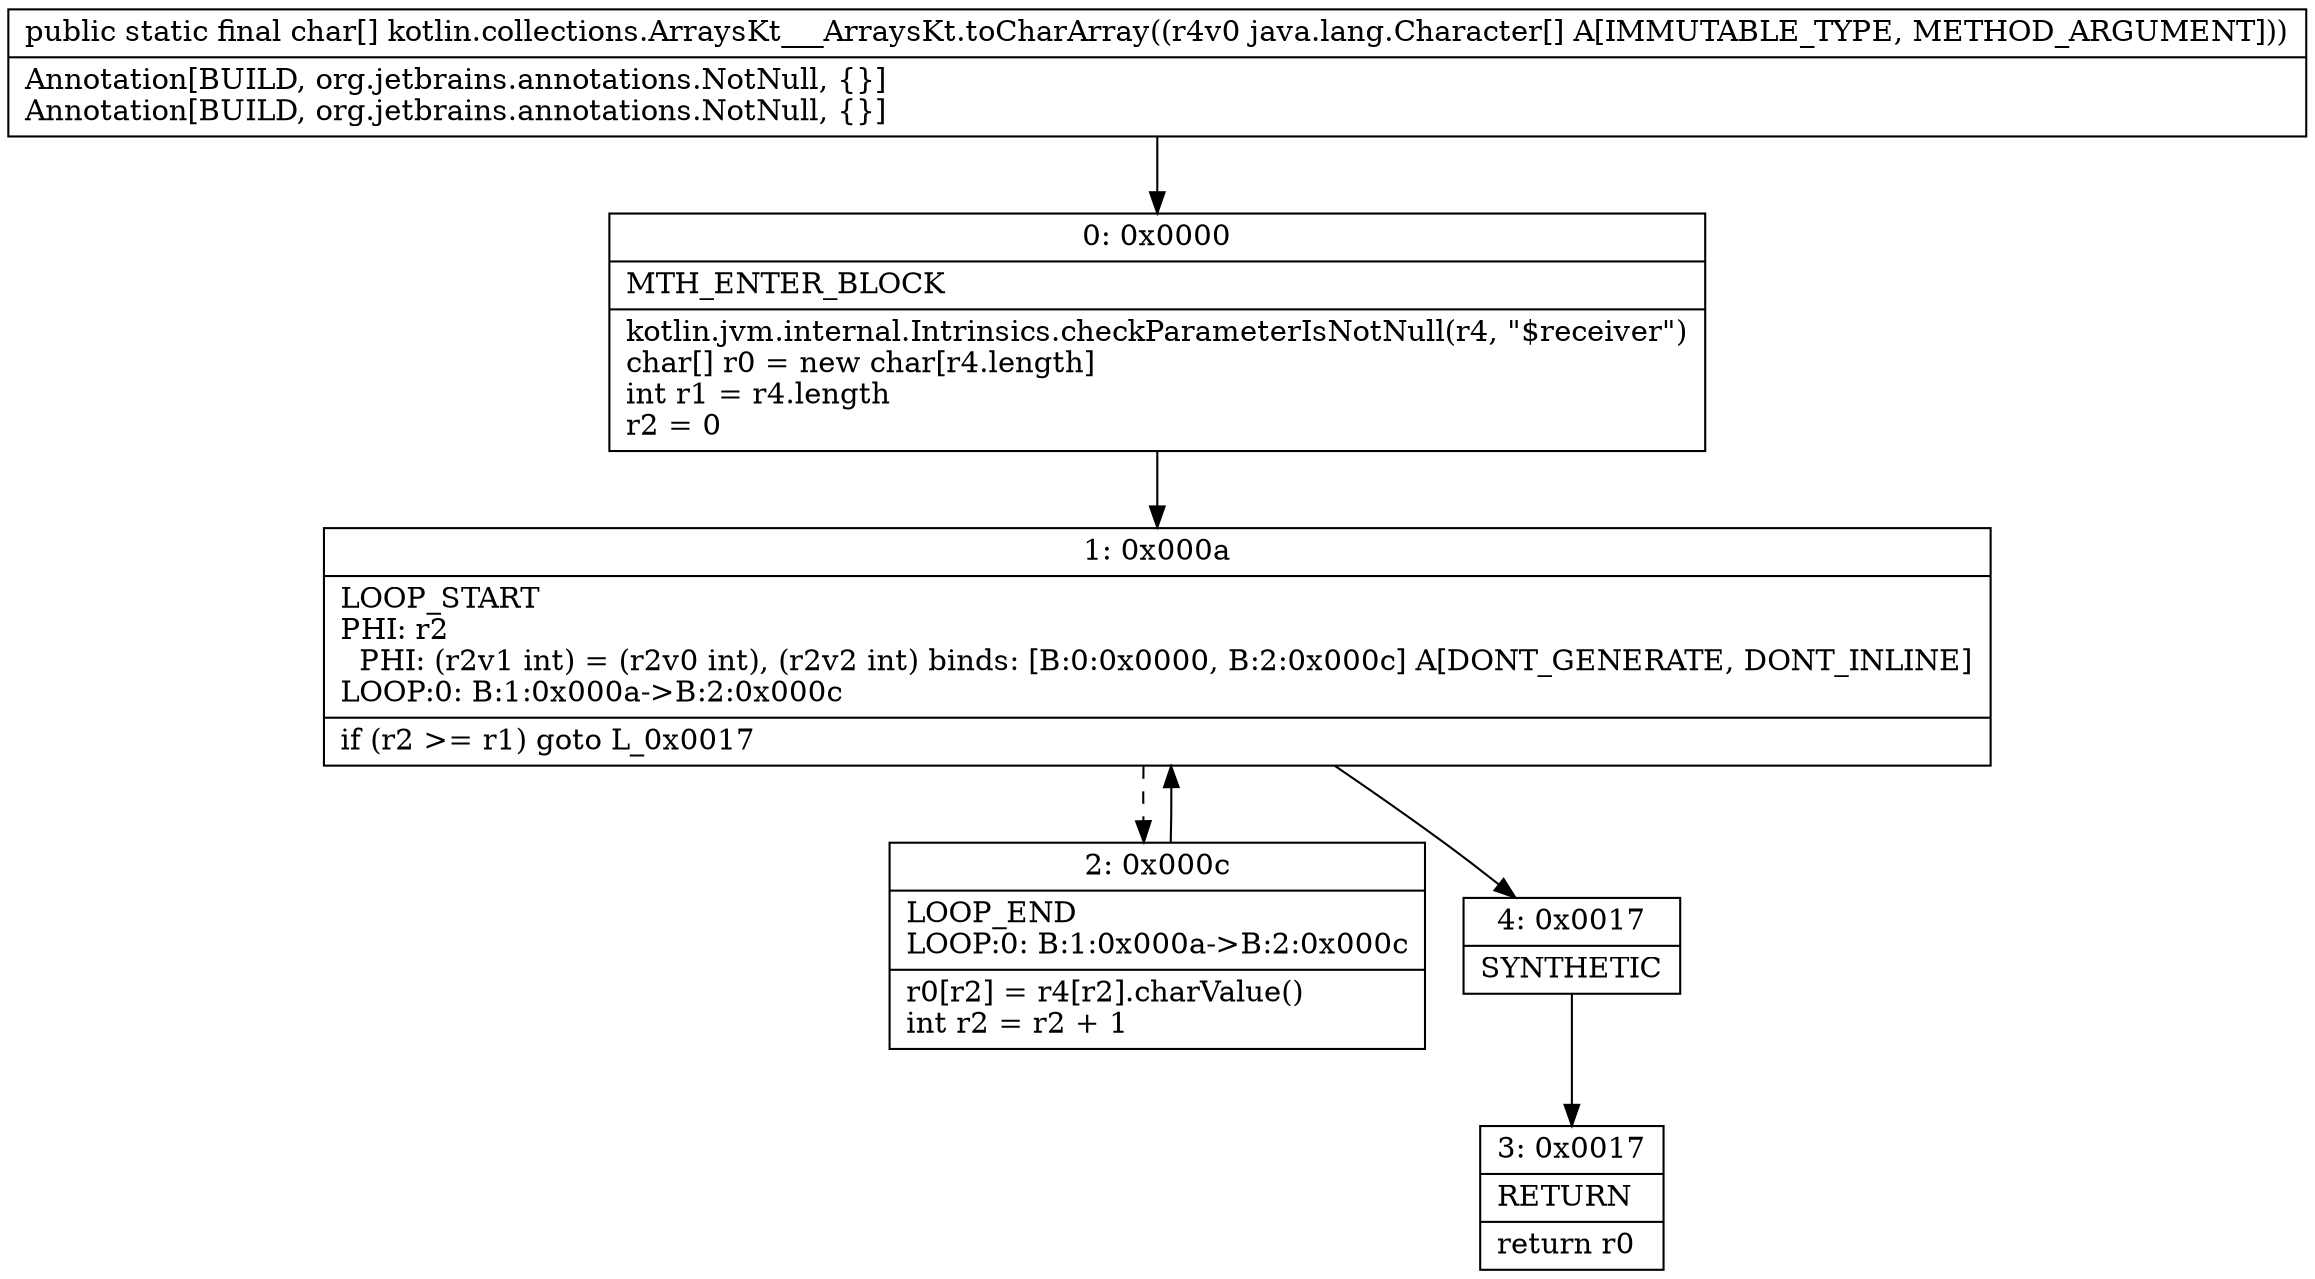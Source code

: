 digraph "CFG forkotlin.collections.ArraysKt___ArraysKt.toCharArray([Ljava\/lang\/Character;)[C" {
Node_0 [shape=record,label="{0\:\ 0x0000|MTH_ENTER_BLOCK\l|kotlin.jvm.internal.Intrinsics.checkParameterIsNotNull(r4, \"$receiver\")\lchar[] r0 = new char[r4.length]\lint r1 = r4.length\lr2 = 0\l}"];
Node_1 [shape=record,label="{1\:\ 0x000a|LOOP_START\lPHI: r2 \l  PHI: (r2v1 int) = (r2v0 int), (r2v2 int) binds: [B:0:0x0000, B:2:0x000c] A[DONT_GENERATE, DONT_INLINE]\lLOOP:0: B:1:0x000a\-\>B:2:0x000c\l|if (r2 \>= r1) goto L_0x0017\l}"];
Node_2 [shape=record,label="{2\:\ 0x000c|LOOP_END\lLOOP:0: B:1:0x000a\-\>B:2:0x000c\l|r0[r2] = r4[r2].charValue()\lint r2 = r2 + 1\l}"];
Node_3 [shape=record,label="{3\:\ 0x0017|RETURN\l|return r0\l}"];
Node_4 [shape=record,label="{4\:\ 0x0017|SYNTHETIC\l}"];
MethodNode[shape=record,label="{public static final char[] kotlin.collections.ArraysKt___ArraysKt.toCharArray((r4v0 java.lang.Character[] A[IMMUTABLE_TYPE, METHOD_ARGUMENT]))  | Annotation[BUILD, org.jetbrains.annotations.NotNull, \{\}]\lAnnotation[BUILD, org.jetbrains.annotations.NotNull, \{\}]\l}"];
MethodNode -> Node_0;
Node_0 -> Node_1;
Node_1 -> Node_2[style=dashed];
Node_1 -> Node_4;
Node_2 -> Node_1;
Node_4 -> Node_3;
}

